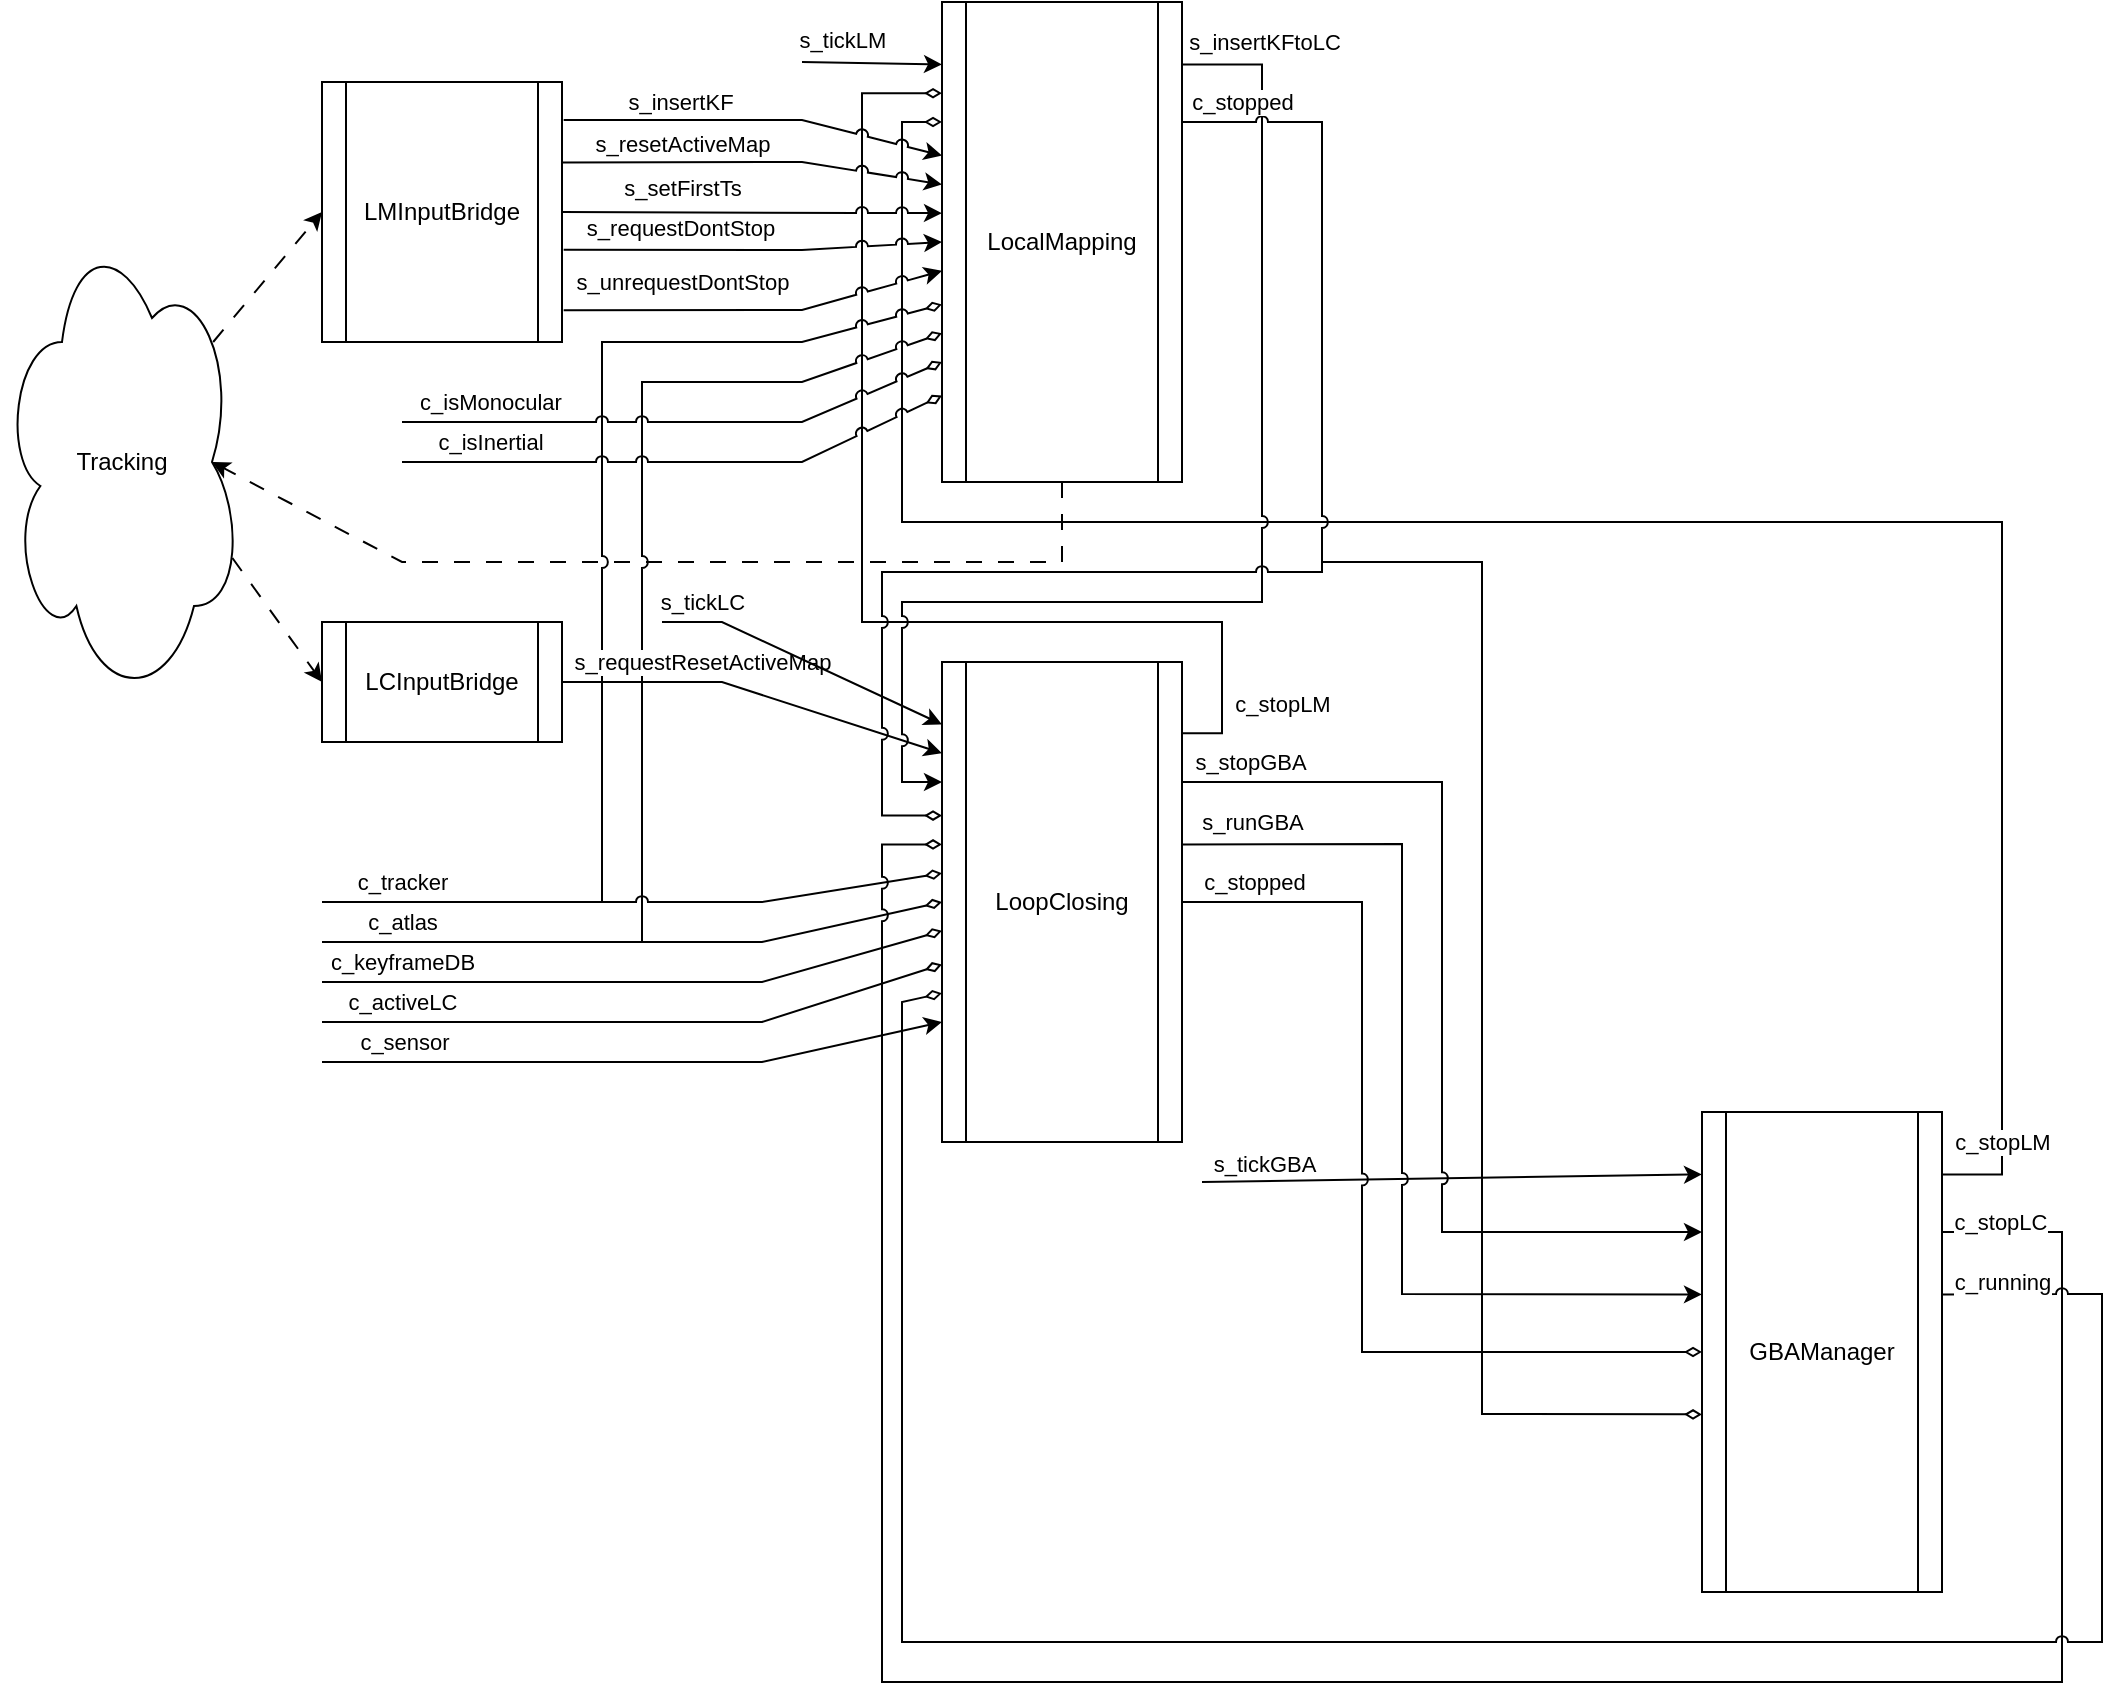 <mxfile version="24.4.13" type="device">
  <diagram name="ページ1" id="2MazvkKiSUh3FhrOFxcr">
    <mxGraphModel dx="1050" dy="621" grid="1" gridSize="10" guides="1" tooltips="1" connect="1" arrows="1" fold="1" page="1" pageScale="1" pageWidth="827" pageHeight="1169" math="0" shadow="0">
      <root>
        <mxCell id="0" />
        <mxCell id="1" parent="0" />
        <mxCell id="nMe6oU5AvY49a71Z3NFx-3" value="LoopClosing" style="shape=process;whiteSpace=wrap;html=1;backgroundOutline=1;points=[[0,0,0,0,0],[0,0.13,0,0,0],[0,0.19,0,0,0],[0,0.25,0,0,0],[0,0.32,0,0,0],[0,0.38,0,0,0],[0,0.44,0,0,0],[0,0.5,0,0,0],[0,0.56,0,0,0],[0,0.63,0,0,0],[0,0.69,0,0,0],[0,0.75,0,0,0],[0,0.82,0,0,0],[0,0.88,0,0,0],[0,1,0,0,0],[0.25,0,0,0,0],[0.25,1,0,0,0],[0.5,0,0,0,0],[0.5,1,0,0,0],[0.75,0,0,0,0],[0.75,1,0,0,0],[1,0,0,0,0],[1,0.13,0,0,0],[1,0.19,0,0,0],[1,0.25,0,0,0],[1,0.32,0,0,0],[1,0.38,0,0,0],[1,0.44,0,0,0],[1,0.5,0,0,0],[1,0.56,0,0,0],[1,0.63,0,0,0],[1,0.69,0,0,0],[1,0.75,0,0,0],[1,0.82,0,0,0],[1,0.88,0,0,0],[1,1,0,0,0]];" parent="1" vertex="1">
          <mxGeometry x="510" y="360" width="120" height="240" as="geometry" />
        </mxCell>
        <mxCell id="nMe6oU5AvY49a71Z3NFx-5" style="edgeStyle=orthogonalEdgeStyle;rounded=0;orthogonalLoop=1;jettySize=auto;html=1;exitX=1;exitY=0.13;exitDx=0;exitDy=0;exitPerimeter=0;entryX=0;entryY=0.19;entryDx=0;entryDy=0;entryPerimeter=0;endArrow=diamondThin;endFill=0;" parent="1" target="nMe6oU5AvY49a71Z3NFx-8" edge="1">
          <mxGeometry relative="1" as="geometry">
            <mxPoint x="630" y="395.6" as="sourcePoint" />
            <mxPoint x="510" y="80.0" as="targetPoint" />
            <Array as="points">
              <mxPoint x="650" y="396" />
              <mxPoint x="650" y="340" />
              <mxPoint x="470" y="340" />
              <mxPoint x="470" y="76" />
            </Array>
          </mxGeometry>
        </mxCell>
        <mxCell id="nMe6oU5AvY49a71Z3NFx-6" value="c_stopLM" style="edgeLabel;html=1;align=center;verticalAlign=middle;resizable=0;points=[];" parent="nMe6oU5AvY49a71Z3NFx-5" vertex="1" connectable="0">
          <mxGeometry x="-0.839" relative="1" as="geometry">
            <mxPoint x="30" y="10" as="offset" />
          </mxGeometry>
        </mxCell>
        <mxCell id="nMe6oU5AvY49a71Z3NFx-7" value="GBAManager" style="shape=process;whiteSpace=wrap;html=1;backgroundOutline=1;points=[[0,0,0,0,0],[0,0.13,0,0,0],[0,0.19,0,0,0],[0,0.25,0,0,0],[0,0.32,0,0,0],[0,0.38,0,0,0],[0,0.44,0,0,0],[0,0.5,0,0,0],[0,0.56,0,0,0],[0,0.63,0,0,0],[0,0.69,0,0,0],[0,0.75,0,0,0],[0,0.82,0,0,0],[0,0.88,0,0,0],[0,1,0,0,0],[0.25,0,0,0,0],[0.25,1,0,0,0],[0.5,0,0,0,0],[0.5,1,0,0,0],[0.75,0,0,0,0],[0.75,1,0,0,0],[1,0,0,0,0],[1,0.13,0,0,0],[1,0.19,0,0,0],[1,0.25,0,0,0],[1,0.32,0,0,0],[1,0.38,0,0,0],[1,0.44,0,0,0],[1,0.5,0,0,0],[1,0.56,0,0,0],[1,0.63,0,0,0],[1,0.69,0,0,0],[1,0.75,0,0,0],[1,0.82,0,0,0],[1,0.88,0,0,0],[1,1,0,0,0]];" parent="1" vertex="1">
          <mxGeometry x="890" y="585" width="120" height="240" as="geometry" />
        </mxCell>
        <mxCell id="nMe6oU5AvY49a71Z3NFx-8" value="LocalMapping" style="shape=process;whiteSpace=wrap;html=1;backgroundOutline=1;points=[[0,0,0,0,0],[0,0.13,0,0,0],[0,0.19,0,0,0],[0,0.25,0,0,0],[0,0.32,0,0,0],[0,0.38,0,0,0],[0,0.44,0,0,0],[0,0.5,0,0,0],[0,0.56,0,0,0],[0,0.63,0,0,0],[0,0.69,0,0,0],[0,0.75,0,0,0],[0,0.82,0,0,0],[0,0.88,0,0,0],[0,1,0,0,0],[0.25,0,0,0,0],[0.25,1,0,0,0],[0.5,0,0,0,0],[0.5,1,0,0,0],[0.75,0,0,0,0],[0.75,1,0,0,0],[1,0,0,0,0],[1,0.13,0,0,0],[1,0.19,0,0,0],[1,0.25,0,0,0],[1,0.32,0,0,0],[1,0.38,0,0,0],[1,0.44,0,0,0],[1,0.5,0,0,0],[1,0.56,0,0,0],[1,0.63,0,0,0],[1,0.69,0,0,0],[1,0.75,0,0,0],[1,0.82,0,0,0],[1,0.88,0,0,0],[1,1,0,0,0]];" parent="1" vertex="1">
          <mxGeometry x="510" y="30" width="120" height="240" as="geometry" />
        </mxCell>
        <mxCell id="nMe6oU5AvY49a71Z3NFx-10" style="edgeStyle=orthogonalEdgeStyle;rounded=0;orthogonalLoop=1;jettySize=auto;html=1;exitX=1;exitY=0.13;exitDx=0;exitDy=0;exitPerimeter=0;entryX=0;entryY=0.25;entryDx=0;entryDy=0;entryPerimeter=0;endArrow=diamondThin;endFill=0;" parent="1" source="nMe6oU5AvY49a71Z3NFx-7" target="nMe6oU5AvY49a71Z3NFx-8" edge="1">
          <mxGeometry relative="1" as="geometry">
            <Array as="points">
              <mxPoint x="1040" y="616" />
              <mxPoint x="1040" y="290" />
              <mxPoint x="490" y="290" />
              <mxPoint x="490" y="90" />
            </Array>
          </mxGeometry>
        </mxCell>
        <mxCell id="nMe6oU5AvY49a71Z3NFx-11" value="c_stopLM" style="edgeLabel;html=1;align=center;verticalAlign=middle;resizable=0;points=[];" parent="nMe6oU5AvY49a71Z3NFx-10" vertex="1" connectable="0">
          <mxGeometry x="-0.897" y="-1" relative="1" as="geometry">
            <mxPoint x="-1" y="12" as="offset" />
          </mxGeometry>
        </mxCell>
        <mxCell id="nMe6oU5AvY49a71Z3NFx-12" value="" style="endArrow=classic;html=1;rounded=0;jumpStyle=arc;entryX=0;entryY=0.13;entryDx=0;entryDy=0;entryPerimeter=0;" parent="1" target="nMe6oU5AvY49a71Z3NFx-8" edge="1">
          <mxGeometry width="50" height="50" relative="1" as="geometry">
            <mxPoint x="440" y="60" as="sourcePoint" />
            <mxPoint x="480" y="61.2" as="targetPoint" />
          </mxGeometry>
        </mxCell>
        <mxCell id="nMe6oU5AvY49a71Z3NFx-13" value="s_tickLM" style="edgeLabel;html=1;align=center;verticalAlign=middle;resizable=0;points=[];" parent="nMe6oU5AvY49a71Z3NFx-12" vertex="1" connectable="0">
          <mxGeometry x="-0.864" y="-3" relative="1" as="geometry">
            <mxPoint x="15" y="-14" as="offset" />
          </mxGeometry>
        </mxCell>
        <mxCell id="26lXbxvh2lXE3vRa3ptv-3" style="rounded=0;orthogonalLoop=1;jettySize=auto;html=1;exitX=0.88;exitY=0.25;exitDx=0;exitDy=0;exitPerimeter=0;entryX=0;entryY=0.5;entryDx=0;entryDy=0;dashed=1;dashPattern=8 8;endArrow=classic;endFill=1;startArrow=none;startFill=0;" parent="1" source="26lXbxvh2lXE3vRa3ptv-1" target="26lXbxvh2lXE3vRa3ptv-2" edge="1">
          <mxGeometry relative="1" as="geometry" />
        </mxCell>
        <mxCell id="26lXbxvh2lXE3vRa3ptv-7" style="rounded=0;orthogonalLoop=1;jettySize=auto;html=1;exitX=0.96;exitY=0.7;exitDx=0;exitDy=0;exitPerimeter=0;dashed=1;dashPattern=8 8;entryX=0;entryY=0.5;entryDx=0;entryDy=0;" parent="1" source="26lXbxvh2lXE3vRa3ptv-1" target="26lXbxvh2lXE3vRa3ptv-6" edge="1">
          <mxGeometry relative="1" as="geometry">
            <mxPoint x="170" y="240" as="targetPoint" />
          </mxGeometry>
        </mxCell>
        <mxCell id="26lXbxvh2lXE3vRa3ptv-1" value="Tracking" style="ellipse;shape=cloud;whiteSpace=wrap;html=1;" parent="1" vertex="1">
          <mxGeometry x="40" y="140" width="120" height="240" as="geometry" />
        </mxCell>
        <mxCell id="26lXbxvh2lXE3vRa3ptv-2" value="LMInputBridge" style="shape=process;whiteSpace=wrap;html=1;backgroundOutline=1;" parent="1" vertex="1">
          <mxGeometry x="200" y="70" width="120" height="130" as="geometry" />
        </mxCell>
        <mxCell id="26lXbxvh2lXE3vRa3ptv-5" style="rounded=0;orthogonalLoop=1;jettySize=auto;html=1;entryX=0.875;entryY=0.5;entryDx=0;entryDy=0;entryPerimeter=0;dashed=1;dashPattern=8 8;exitX=0.5;exitY=1;exitDx=0;exitDy=0;exitPerimeter=0;" parent="1" source="nMe6oU5AvY49a71Z3NFx-8" target="26lXbxvh2lXE3vRa3ptv-1" edge="1">
          <mxGeometry relative="1" as="geometry">
            <mxPoint x="200" y="310" as="sourcePoint" />
            <Array as="points">
              <mxPoint x="570" y="310" />
              <mxPoint x="240" y="310" />
            </Array>
          </mxGeometry>
        </mxCell>
        <mxCell id="26lXbxvh2lXE3vRa3ptv-6" value="LCInputBridge" style="shape=process;whiteSpace=wrap;html=1;backgroundOutline=1;" parent="1" vertex="1">
          <mxGeometry x="200" y="340" width="120" height="60" as="geometry" />
        </mxCell>
        <mxCell id="26lXbxvh2lXE3vRa3ptv-8" style="rounded=0;orthogonalLoop=1;jettySize=auto;html=1;entryX=0;entryY=0.32;entryDx=0;entryDy=0;entryPerimeter=0;jumpStyle=arc;exitX=1.007;exitY=0.146;exitDx=0;exitDy=0;exitPerimeter=0;" parent="1" source="26lXbxvh2lXE3vRa3ptv-2" target="nMe6oU5AvY49a71Z3NFx-8" edge="1">
          <mxGeometry relative="1" as="geometry">
            <mxPoint x="340" y="86" as="sourcePoint" />
            <mxPoint x="550" y="115.89" as="targetPoint" />
            <Array as="points">
              <mxPoint x="440" y="89" />
            </Array>
          </mxGeometry>
        </mxCell>
        <mxCell id="26lXbxvh2lXE3vRa3ptv-9" value="s_insertKF" style="edgeLabel;html=1;align=center;verticalAlign=middle;resizable=0;points=[];" parent="26lXbxvh2lXE3vRa3ptv-8" vertex="1" connectable="0">
          <mxGeometry x="-0.828" y="-1" relative="1" as="geometry">
            <mxPoint x="41" y="-10" as="offset" />
          </mxGeometry>
        </mxCell>
        <mxCell id="26lXbxvh2lXE3vRa3ptv-10" style="rounded=0;orthogonalLoop=1;jettySize=auto;html=1;entryX=0;entryY=0.38;entryDx=0;entryDy=0;entryPerimeter=0;jumpStyle=arc;exitX=1;exitY=0.31;exitDx=0;exitDy=0;exitPerimeter=0;" parent="1" source="26lXbxvh2lXE3vRa3ptv-2" target="nMe6oU5AvY49a71Z3NFx-8" edge="1">
          <mxGeometry relative="1" as="geometry">
            <mxPoint x="360" y="130" as="sourcePoint" />
            <Array as="points">
              <mxPoint x="440" y="110" />
            </Array>
          </mxGeometry>
        </mxCell>
        <mxCell id="26lXbxvh2lXE3vRa3ptv-11" value="s_resetActiveMap" style="edgeLabel;html=1;align=center;verticalAlign=middle;resizable=0;points=[];" parent="26lXbxvh2lXE3vRa3ptv-10" vertex="1" connectable="0">
          <mxGeometry x="-0.843" y="-2" relative="1" as="geometry">
            <mxPoint x="45" y="-12" as="offset" />
          </mxGeometry>
        </mxCell>
        <mxCell id="26lXbxvh2lXE3vRa3ptv-12" style="rounded=0;orthogonalLoop=1;jettySize=auto;html=1;entryX=0;entryY=0.44;entryDx=0;entryDy=0;entryPerimeter=0;exitX=1;exitY=0.5;exitDx=0;exitDy=0;edgeStyle=orthogonalEdgeStyle;jumpStyle=arc;" parent="1" source="26lXbxvh2lXE3vRa3ptv-2" target="nMe6oU5AvY49a71Z3NFx-8" edge="1">
          <mxGeometry relative="1" as="geometry">
            <mxPoint x="360" y="170" as="sourcePoint" />
          </mxGeometry>
        </mxCell>
        <mxCell id="26lXbxvh2lXE3vRa3ptv-14" value="s_setFirstTs" style="edgeLabel;html=1;align=center;verticalAlign=middle;resizable=0;points=[];" parent="26lXbxvh2lXE3vRa3ptv-12" vertex="1" connectable="0">
          <mxGeometry x="-0.878" y="3" relative="1" as="geometry">
            <mxPoint x="48" y="-9" as="offset" />
          </mxGeometry>
        </mxCell>
        <mxCell id="26lXbxvh2lXE3vRa3ptv-13" style="rounded=0;orthogonalLoop=1;jettySize=auto;html=1;entryX=0;entryY=0.5;entryDx=0;entryDy=0;entryPerimeter=0;exitX=1.007;exitY=0.645;exitDx=0;exitDy=0;exitPerimeter=0;jumpStyle=arc;" parent="1" source="26lXbxvh2lXE3vRa3ptv-2" target="nMe6oU5AvY49a71Z3NFx-8" edge="1">
          <mxGeometry relative="1" as="geometry">
            <mxPoint x="370" y="210" as="sourcePoint" />
            <Array as="points">
              <mxPoint x="440" y="154" />
            </Array>
          </mxGeometry>
        </mxCell>
        <mxCell id="26lXbxvh2lXE3vRa3ptv-15" value="s_requestDontStop" style="edgeLabel;html=1;align=center;verticalAlign=middle;resizable=0;points=[];" parent="26lXbxvh2lXE3vRa3ptv-13" vertex="1" connectable="0">
          <mxGeometry x="-0.777" y="-4" relative="1" as="geometry">
            <mxPoint x="37" y="-15" as="offset" />
          </mxGeometry>
        </mxCell>
        <mxCell id="26lXbxvh2lXE3vRa3ptv-16" value="" style="endArrow=classic;html=1;rounded=0;entryX=0;entryY=0.56;entryDx=0;entryDy=0;entryPerimeter=0;exitX=1.007;exitY=0.878;exitDx=0;exitDy=0;exitPerimeter=0;jumpStyle=arc;" parent="1" source="26lXbxvh2lXE3vRa3ptv-2" target="nMe6oU5AvY49a71Z3NFx-8" edge="1">
          <mxGeometry width="50" height="50" relative="1" as="geometry">
            <mxPoint x="380" y="240" as="sourcePoint" />
            <mxPoint x="420" y="120" as="targetPoint" />
            <Array as="points">
              <mxPoint x="440" y="184" />
            </Array>
          </mxGeometry>
        </mxCell>
        <mxCell id="26lXbxvh2lXE3vRa3ptv-17" value="s_unrequestDontStop" style="edgeLabel;html=1;align=center;verticalAlign=middle;resizable=0;points=[];" parent="26lXbxvh2lXE3vRa3ptv-16" vertex="1" connectable="0">
          <mxGeometry x="-0.858" y="-1" relative="1" as="geometry">
            <mxPoint x="45" y="-15" as="offset" />
          </mxGeometry>
        </mxCell>
        <mxCell id="26lXbxvh2lXE3vRa3ptv-18" value="" style="endArrow=diamondThin;html=1;rounded=0;entryX=0;entryY=0.63;entryDx=0;entryDy=0;entryPerimeter=0;endFill=0;jumpStyle=arc;" parent="1" target="nMe6oU5AvY49a71Z3NFx-8" edge="1">
          <mxGeometry width="50" height="50" relative="1" as="geometry">
            <mxPoint x="200" y="480" as="sourcePoint" />
            <mxPoint x="510" y="180" as="targetPoint" />
            <Array as="points">
              <mxPoint x="340" y="480" />
              <mxPoint x="340" y="200" />
              <mxPoint x="440" y="200" />
            </Array>
          </mxGeometry>
        </mxCell>
        <mxCell id="26lXbxvh2lXE3vRa3ptv-19" value="c_tracker" style="edgeLabel;html=1;align=center;verticalAlign=middle;resizable=0;points=[];" parent="26lXbxvh2lXE3vRa3ptv-18" vertex="1" connectable="0">
          <mxGeometry x="-0.816" y="-1" relative="1" as="geometry">
            <mxPoint x="-15" y="-11" as="offset" />
          </mxGeometry>
        </mxCell>
        <mxCell id="26lXbxvh2lXE3vRa3ptv-21" value="" style="endArrow=diamondThin;html=1;rounded=0;entryX=0;entryY=0.69;entryDx=0;entryDy=0;entryPerimeter=0;endFill=0;jumpStyle=arc;" parent="1" target="nMe6oU5AvY49a71Z3NFx-8" edge="1">
          <mxGeometry width="50" height="50" relative="1" as="geometry">
            <mxPoint x="200" y="500" as="sourcePoint" />
            <mxPoint x="570" y="230" as="targetPoint" />
            <Array as="points">
              <mxPoint x="360" y="500" />
              <mxPoint x="360" y="220" />
              <mxPoint x="440" y="220" />
            </Array>
          </mxGeometry>
        </mxCell>
        <mxCell id="26lXbxvh2lXE3vRa3ptv-22" value="c_atlas" style="edgeLabel;html=1;align=center;verticalAlign=middle;resizable=0;points=[];" parent="26lXbxvh2lXE3vRa3ptv-21" vertex="1" connectable="0">
          <mxGeometry x="-0.816" y="-1" relative="1" as="geometry">
            <mxPoint x="-15" y="-11" as="offset" />
          </mxGeometry>
        </mxCell>
        <mxCell id="26lXbxvh2lXE3vRa3ptv-23" value="" style="endArrow=diamondThin;html=1;rounded=0;entryX=0;entryY=0.75;entryDx=0;entryDy=0;entryPerimeter=0;endFill=0;jumpStyle=arc;" parent="1" target="nMe6oU5AvY49a71Z3NFx-8" edge="1">
          <mxGeometry width="50" height="50" relative="1" as="geometry">
            <mxPoint x="240" y="240" as="sourcePoint" />
            <mxPoint x="580" y="230" as="targetPoint" />
            <Array as="points">
              <mxPoint x="440" y="240" />
            </Array>
          </mxGeometry>
        </mxCell>
        <mxCell id="26lXbxvh2lXE3vRa3ptv-24" value="c_isMonocular" style="edgeLabel;html=1;align=center;verticalAlign=middle;resizable=0;points=[];" parent="26lXbxvh2lXE3vRa3ptv-23" vertex="1" connectable="0">
          <mxGeometry x="-0.816" y="-1" relative="1" as="geometry">
            <mxPoint x="18" y="-11" as="offset" />
          </mxGeometry>
        </mxCell>
        <mxCell id="26lXbxvh2lXE3vRa3ptv-25" value="" style="endArrow=diamondThin;html=1;rounded=0;entryX=0;entryY=0.82;entryDx=0;entryDy=0;entryPerimeter=0;endFill=0;jumpStyle=arc;" parent="1" target="nMe6oU5AvY49a71Z3NFx-8" edge="1">
          <mxGeometry width="50" height="50" relative="1" as="geometry">
            <mxPoint x="240" y="260" as="sourcePoint" />
            <mxPoint x="558" y="293" as="targetPoint" />
            <Array as="points">
              <mxPoint x="440" y="260" />
            </Array>
          </mxGeometry>
        </mxCell>
        <mxCell id="26lXbxvh2lXE3vRa3ptv-26" value="c_isInertial" style="edgeLabel;html=1;align=center;verticalAlign=middle;resizable=0;points=[];" parent="26lXbxvh2lXE3vRa3ptv-25" vertex="1" connectable="0">
          <mxGeometry x="-0.816" y="-1" relative="1" as="geometry">
            <mxPoint x="18" y="-11" as="offset" />
          </mxGeometry>
        </mxCell>
        <mxCell id="26lXbxvh2lXE3vRa3ptv-28" value="" style="endArrow=diamondThin;html=1;rounded=0;endFill=0;jumpStyle=arc;entryX=0;entryY=0.44;entryDx=0;entryDy=0;entryPerimeter=0;" parent="1" target="nMe6oU5AvY49a71Z3NFx-3" edge="1">
          <mxGeometry width="50" height="50" relative="1" as="geometry">
            <mxPoint x="340" y="480" as="sourcePoint" />
            <mxPoint x="500" y="640" as="targetPoint" />
            <Array as="points">
              <mxPoint x="420" y="480" />
            </Array>
          </mxGeometry>
        </mxCell>
        <mxCell id="26lXbxvh2lXE3vRa3ptv-29" value="" style="endArrow=diamondThin;html=1;rounded=0;jumpStyle=arc;endFill=0;entryX=0;entryY=0.5;entryDx=0;entryDy=0;entryPerimeter=0;" parent="1" target="nMe6oU5AvY49a71Z3NFx-3" edge="1">
          <mxGeometry width="50" height="50" relative="1" as="geometry">
            <mxPoint x="360" y="500" as="sourcePoint" />
            <mxPoint x="460" y="600" as="targetPoint" />
            <Array as="points">
              <mxPoint x="420" y="500" />
            </Array>
          </mxGeometry>
        </mxCell>
        <mxCell id="26lXbxvh2lXE3vRa3ptv-30" style="rounded=0;orthogonalLoop=1;jettySize=auto;html=1;exitX=1;exitY=0.5;exitDx=0;exitDy=0;entryX=0;entryY=0.19;entryDx=0;entryDy=0;entryPerimeter=0;" parent="1" source="26lXbxvh2lXE3vRa3ptv-6" target="nMe6oU5AvY49a71Z3NFx-3" edge="1">
          <mxGeometry relative="1" as="geometry">
            <Array as="points">
              <mxPoint x="400" y="370" />
            </Array>
          </mxGeometry>
        </mxCell>
        <mxCell id="26lXbxvh2lXE3vRa3ptv-31" value="s_requestResetActiveMap" style="edgeLabel;html=1;align=center;verticalAlign=middle;resizable=0;points=[];" parent="26lXbxvh2lXE3vRa3ptv-30" vertex="1" connectable="0">
          <mxGeometry x="-0.901" relative="1" as="geometry">
            <mxPoint x="60" y="-10" as="offset" />
          </mxGeometry>
        </mxCell>
        <mxCell id="26lXbxvh2lXE3vRa3ptv-32" style="edgeStyle=orthogonalEdgeStyle;rounded=0;orthogonalLoop=1;jettySize=auto;html=1;exitX=1;exitY=0.13;exitDx=0;exitDy=0;exitPerimeter=0;entryX=0;entryY=0.25;entryDx=0;entryDy=0;entryPerimeter=0;jumpStyle=arc;" parent="1" source="nMe6oU5AvY49a71Z3NFx-8" target="nMe6oU5AvY49a71Z3NFx-3" edge="1">
          <mxGeometry relative="1" as="geometry">
            <Array as="points">
              <mxPoint x="670" y="61" />
              <mxPoint x="670" y="330" />
              <mxPoint x="490" y="330" />
              <mxPoint x="490" y="420" />
            </Array>
          </mxGeometry>
        </mxCell>
        <mxCell id="26lXbxvh2lXE3vRa3ptv-33" value="s_insertKFtoLC" style="edgeLabel;html=1;align=center;verticalAlign=middle;resizable=0;points=[];" parent="26lXbxvh2lXE3vRa3ptv-32" vertex="1" connectable="0">
          <mxGeometry x="-0.952" y="-1" relative="1" as="geometry">
            <mxPoint x="26" y="-12" as="offset" />
          </mxGeometry>
        </mxCell>
        <mxCell id="26lXbxvh2lXE3vRa3ptv-34" style="edgeStyle=orthogonalEdgeStyle;rounded=0;orthogonalLoop=1;jettySize=auto;html=1;exitX=1;exitY=0.25;exitDx=0;exitDy=0;exitPerimeter=0;entryX=0;entryY=0.32;entryDx=0;entryDy=0;entryPerimeter=0;jumpStyle=arc;endArrow=diamondThin;endFill=0;" parent="1" source="nMe6oU5AvY49a71Z3NFx-8" target="nMe6oU5AvY49a71Z3NFx-3" edge="1">
          <mxGeometry relative="1" as="geometry">
            <Array as="points">
              <mxPoint x="700" y="90" />
              <mxPoint x="700" y="315" />
              <mxPoint x="480" y="315" />
              <mxPoint x="480" y="437" />
            </Array>
          </mxGeometry>
        </mxCell>
        <mxCell id="26lXbxvh2lXE3vRa3ptv-35" value="c_stopped" style="edgeLabel;html=1;align=center;verticalAlign=middle;resizable=0;points=[];" parent="26lXbxvh2lXE3vRa3ptv-34" vertex="1" connectable="0">
          <mxGeometry x="-0.964" y="-1" relative="1" as="geometry">
            <mxPoint x="18" y="-11" as="offset" />
          </mxGeometry>
        </mxCell>
        <mxCell id="26lXbxvh2lXE3vRa3ptv-36" value="" style="endArrow=classic;html=1;rounded=0;entryX=0;entryY=0.13;entryDx=0;entryDy=0;entryPerimeter=0;" parent="1" target="nMe6oU5AvY49a71Z3NFx-3" edge="1">
          <mxGeometry width="50" height="50" relative="1" as="geometry">
            <mxPoint x="370" y="340" as="sourcePoint" />
            <mxPoint x="430" y="330" as="targetPoint" />
            <Array as="points">
              <mxPoint x="400" y="340" />
            </Array>
          </mxGeometry>
        </mxCell>
        <mxCell id="26lXbxvh2lXE3vRa3ptv-37" value="s_tickLC" style="edgeLabel;html=1;align=center;verticalAlign=middle;resizable=0;points=[];" parent="26lXbxvh2lXE3vRa3ptv-36" vertex="1" connectable="0">
          <mxGeometry x="-0.818" y="-2" relative="1" as="geometry">
            <mxPoint x="6" y="-12" as="offset" />
          </mxGeometry>
        </mxCell>
        <mxCell id="26lXbxvh2lXE3vRa3ptv-38" style="edgeStyle=orthogonalEdgeStyle;rounded=0;orthogonalLoop=1;jettySize=auto;html=1;exitX=1;exitY=0.25;exitDx=0;exitDy=0;exitPerimeter=0;entryX=0;entryY=0.38;entryDx=0;entryDy=0;entryPerimeter=0;jumpStyle=arc;endArrow=diamondThin;endFill=0;" parent="1" source="nMe6oU5AvY49a71Z3NFx-7" target="nMe6oU5AvY49a71Z3NFx-3" edge="1">
          <mxGeometry relative="1" as="geometry">
            <Array as="points">
              <mxPoint x="1070" y="645" />
              <mxPoint x="1070" y="870" />
              <mxPoint x="480" y="870" />
              <mxPoint x="480" y="451" />
            </Array>
          </mxGeometry>
        </mxCell>
        <mxCell id="26lXbxvh2lXE3vRa3ptv-39" value="c_stopLC" style="edgeLabel;html=1;align=center;verticalAlign=middle;resizable=0;points=[];" parent="26lXbxvh2lXE3vRa3ptv-38" vertex="1" connectable="0">
          <mxGeometry x="-0.959" y="1" relative="1" as="geometry">
            <mxPoint x="2" y="-4" as="offset" />
          </mxGeometry>
        </mxCell>
        <mxCell id="26lXbxvh2lXE3vRa3ptv-41" value="" style="endArrow=diamondThin;html=1;rounded=0;endFill=0;entryX=0;entryY=0.56;entryDx=0;entryDy=0;entryPerimeter=0;" parent="1" target="nMe6oU5AvY49a71Z3NFx-3" edge="1">
          <mxGeometry width="50" height="50" relative="1" as="geometry">
            <mxPoint x="200" y="520" as="sourcePoint" />
            <mxPoint x="340" y="470" as="targetPoint" />
            <Array as="points">
              <mxPoint x="420" y="520" />
            </Array>
          </mxGeometry>
        </mxCell>
        <mxCell id="26lXbxvh2lXE3vRa3ptv-42" value="c_keyframeDB" style="edgeLabel;html=1;align=center;verticalAlign=middle;resizable=0;points=[];" parent="26lXbxvh2lXE3vRa3ptv-41" vertex="1" connectable="0">
          <mxGeometry x="-0.868" y="3" relative="1" as="geometry">
            <mxPoint x="19" y="-7" as="offset" />
          </mxGeometry>
        </mxCell>
        <mxCell id="26lXbxvh2lXE3vRa3ptv-43" value="" style="endArrow=diamondThin;html=1;rounded=0;endFill=0;entryX=0;entryY=0.63;entryDx=0;entryDy=0;entryPerimeter=0;" parent="1" target="nMe6oU5AvY49a71Z3NFx-3" edge="1">
          <mxGeometry width="50" height="50" relative="1" as="geometry">
            <mxPoint x="200" y="540" as="sourcePoint" />
            <mxPoint x="520" y="504" as="targetPoint" />
            <Array as="points">
              <mxPoint x="420" y="540" />
            </Array>
          </mxGeometry>
        </mxCell>
        <mxCell id="26lXbxvh2lXE3vRa3ptv-44" value="c_activeLC" style="edgeLabel;html=1;align=center;verticalAlign=middle;resizable=0;points=[];" parent="26lXbxvh2lXE3vRa3ptv-43" vertex="1" connectable="0">
          <mxGeometry x="-0.868" y="3" relative="1" as="geometry">
            <mxPoint x="19" y="-7" as="offset" />
          </mxGeometry>
        </mxCell>
        <mxCell id="26lXbxvh2lXE3vRa3ptv-45" value="" style="endArrow=diamondThin;html=1;rounded=0;endFill=0;entryX=0;entryY=0.69;entryDx=0;entryDy=0;entryPerimeter=0;exitX=1;exitY=0.38;exitDx=0;exitDy=0;exitPerimeter=0;jumpStyle=arc;" parent="1" source="nMe6oU5AvY49a71Z3NFx-7" target="nMe6oU5AvY49a71Z3NFx-3" edge="1">
          <mxGeometry width="50" height="50" relative="1" as="geometry">
            <mxPoint x="200" y="559" as="sourcePoint" />
            <mxPoint x="510" y="530" as="targetPoint" />
            <Array as="points">
              <mxPoint x="1090" y="676" />
              <mxPoint x="1090" y="850" />
              <mxPoint x="800" y="850" />
              <mxPoint x="490" y="850" />
              <mxPoint x="490" y="640" />
              <mxPoint x="490" y="530" />
            </Array>
          </mxGeometry>
        </mxCell>
        <mxCell id="26lXbxvh2lXE3vRa3ptv-46" value="c_running" style="edgeLabel;html=1;align=center;verticalAlign=middle;resizable=0;points=[];" parent="26lXbxvh2lXE3vRa3ptv-45" vertex="1" connectable="0">
          <mxGeometry x="-0.868" y="3" relative="1" as="geometry">
            <mxPoint x="-49" y="-3" as="offset" />
          </mxGeometry>
        </mxCell>
        <mxCell id="7hJuEiHS3p7v8XDJWKS_-2" value="" style="endArrow=classic;html=1;rounded=0;entryX=0;entryY=0.75;entryDx=0;entryDy=0;entryPerimeter=0;" parent="1" target="nMe6oU5AvY49a71Z3NFx-3" edge="1">
          <mxGeometry width="50" height="50" relative="1" as="geometry">
            <mxPoint x="200" y="560" as="sourcePoint" />
            <mxPoint x="410" y="530" as="targetPoint" />
            <Array as="points">
              <mxPoint x="420" y="560" />
            </Array>
          </mxGeometry>
        </mxCell>
        <mxCell id="YKGSiKyMahNkv6OZUYkS-1" value="c_sensor" style="edgeLabel;html=1;align=center;verticalAlign=middle;resizable=0;points=[];" parent="7hJuEiHS3p7v8XDJWKS_-2" vertex="1" connectable="0">
          <mxGeometry x="-0.83" y="-1" relative="1" as="geometry">
            <mxPoint x="14" y="-11" as="offset" />
          </mxGeometry>
        </mxCell>
        <mxCell id="YKGSiKyMahNkv6OZUYkS-2" value="" style="endArrow=classic;html=1;rounded=0;entryX=0;entryY=0.13;entryDx=0;entryDy=0;entryPerimeter=0;jumpStyle=arc;" parent="1" target="nMe6oU5AvY49a71Z3NFx-7" edge="1">
          <mxGeometry width="50" height="50" relative="1" as="geometry">
            <mxPoint x="640" y="620" as="sourcePoint" />
            <mxPoint x="860" y="540" as="targetPoint" />
            <Array as="points" />
          </mxGeometry>
        </mxCell>
        <mxCell id="YKGSiKyMahNkv6OZUYkS-3" value="s_tickGBA" style="edgeLabel;html=1;align=center;verticalAlign=middle;resizable=0;points=[];" parent="YKGSiKyMahNkv6OZUYkS-2" vertex="1" connectable="0">
          <mxGeometry x="-0.702" y="-1" relative="1" as="geometry">
            <mxPoint x="-7" y="-10" as="offset" />
          </mxGeometry>
        </mxCell>
        <mxCell id="YKGSiKyMahNkv6OZUYkS-4" style="rounded=0;orthogonalLoop=1;jettySize=auto;html=1;exitX=1;exitY=0.25;exitDx=0;exitDy=0;exitPerimeter=0;entryX=0;entryY=0.25;entryDx=0;entryDy=0;entryPerimeter=0;jumpStyle=arc;" parent="1" source="nMe6oU5AvY49a71Z3NFx-3" target="nMe6oU5AvY49a71Z3NFx-7" edge="1">
          <mxGeometry relative="1" as="geometry">
            <Array as="points">
              <mxPoint x="720" y="420" />
              <mxPoint x="760" y="420" />
              <mxPoint x="760" y="645" />
            </Array>
          </mxGeometry>
        </mxCell>
        <mxCell id="YKGSiKyMahNkv6OZUYkS-8" value="s_stopGBA" style="edgeLabel;html=1;align=center;verticalAlign=middle;resizable=0;points=[];" parent="YKGSiKyMahNkv6OZUYkS-4" vertex="1" connectable="0">
          <mxGeometry x="-0.921" y="-1" relative="1" as="geometry">
            <mxPoint x="15" y="-11" as="offset" />
          </mxGeometry>
        </mxCell>
        <mxCell id="YKGSiKyMahNkv6OZUYkS-5" style="rounded=0;orthogonalLoop=1;jettySize=auto;html=1;exitX=1;exitY=0.38;exitDx=0;exitDy=0;exitPerimeter=0;entryX=0;entryY=0.38;entryDx=0;entryDy=0;entryPerimeter=0;jumpStyle=arc;" parent="1" source="nMe6oU5AvY49a71Z3NFx-3" target="nMe6oU5AvY49a71Z3NFx-7" edge="1">
          <mxGeometry relative="1" as="geometry">
            <Array as="points">
              <mxPoint x="720" y="451" />
              <mxPoint x="740" y="451" />
              <mxPoint x="740" y="676" />
            </Array>
          </mxGeometry>
        </mxCell>
        <mxCell id="YKGSiKyMahNkv6OZUYkS-9" value="s_runGBA" style="edgeLabel;html=1;align=center;verticalAlign=middle;resizable=0;points=[];" parent="YKGSiKyMahNkv6OZUYkS-5" vertex="1" connectable="0">
          <mxGeometry x="-0.91" relative="1" as="geometry">
            <mxPoint x="13" y="-11" as="offset" />
          </mxGeometry>
        </mxCell>
        <mxCell id="YKGSiKyMahNkv6OZUYkS-6" style="rounded=0;orthogonalLoop=1;jettySize=auto;html=1;exitX=1;exitY=0.5;exitDx=0;exitDy=0;exitPerimeter=0;entryX=0;entryY=0.5;entryDx=0;entryDy=0;entryPerimeter=0;jumpStyle=arc;endArrow=diamondThin;endFill=0;" parent="1" source="nMe6oU5AvY49a71Z3NFx-3" target="nMe6oU5AvY49a71Z3NFx-7" edge="1">
          <mxGeometry relative="1" as="geometry">
            <Array as="points">
              <mxPoint x="720" y="480" />
              <mxPoint x="720" y="705" />
            </Array>
          </mxGeometry>
        </mxCell>
        <mxCell id="YKGSiKyMahNkv6OZUYkS-10" value="c_stopped" style="edgeLabel;html=1;align=center;verticalAlign=middle;resizable=0;points=[];" parent="YKGSiKyMahNkv6OZUYkS-6" vertex="1" connectable="0">
          <mxGeometry x="-0.899" y="2" relative="1" as="geometry">
            <mxPoint x="11" y="-8" as="offset" />
          </mxGeometry>
        </mxCell>
        <mxCell id="YKGSiKyMahNkv6OZUYkS-12" value="" style="endArrow=diamondThin;html=1;rounded=0;entryX=0;entryY=0.63;entryDx=0;entryDy=0;entryPerimeter=0;endFill=0;" parent="1" target="nMe6oU5AvY49a71Z3NFx-7" edge="1">
          <mxGeometry width="50" height="50" relative="1" as="geometry">
            <mxPoint x="700" y="310" as="sourcePoint" />
            <mxPoint x="790" y="410" as="targetPoint" />
            <Array as="points">
              <mxPoint x="780" y="310" />
              <mxPoint x="780" y="736" />
            </Array>
          </mxGeometry>
        </mxCell>
      </root>
    </mxGraphModel>
  </diagram>
</mxfile>

